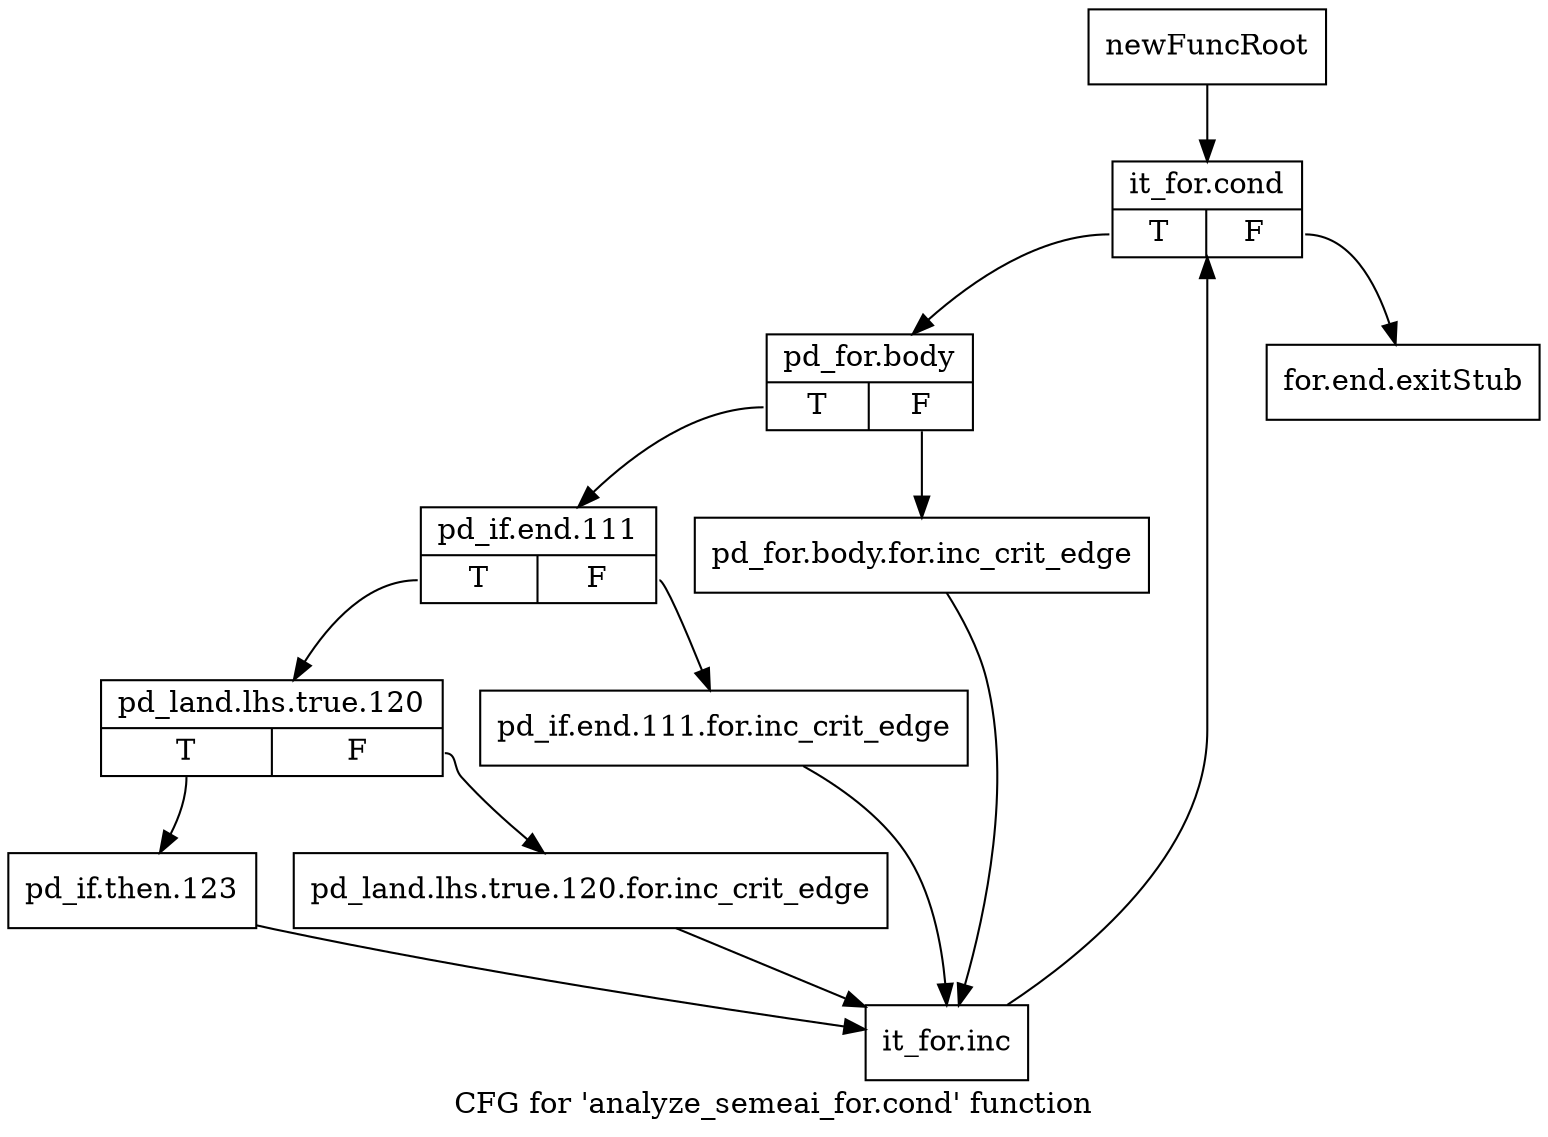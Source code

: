 digraph "CFG for 'analyze_semeai_for.cond' function" {
	label="CFG for 'analyze_semeai_for.cond' function";

	Node0x4549450 [shape=record,label="{newFuncRoot}"];
	Node0x4549450 -> Node0x45494f0;
	Node0x45494a0 [shape=record,label="{for.end.exitStub}"];
	Node0x45494f0 [shape=record,label="{it_for.cond|{<s0>T|<s1>F}}"];
	Node0x45494f0:s0 -> Node0x4549540;
	Node0x45494f0:s1 -> Node0x45494a0;
	Node0x4549540 [shape=record,label="{pd_for.body|{<s0>T|<s1>F}}"];
	Node0x4549540:s0 -> Node0x45495e0;
	Node0x4549540:s1 -> Node0x4549590;
	Node0x4549590 [shape=record,label="{pd_for.body.for.inc_crit_edge}"];
	Node0x4549590 -> Node0x4549770;
	Node0x45495e0 [shape=record,label="{pd_if.end.111|{<s0>T|<s1>F}}"];
	Node0x45495e0:s0 -> Node0x4549680;
	Node0x45495e0:s1 -> Node0x4549630;
	Node0x4549630 [shape=record,label="{pd_if.end.111.for.inc_crit_edge}"];
	Node0x4549630 -> Node0x4549770;
	Node0x4549680 [shape=record,label="{pd_land.lhs.true.120|{<s0>T|<s1>F}}"];
	Node0x4549680:s0 -> Node0x4549720;
	Node0x4549680:s1 -> Node0x45496d0;
	Node0x45496d0 [shape=record,label="{pd_land.lhs.true.120.for.inc_crit_edge}"];
	Node0x45496d0 -> Node0x4549770;
	Node0x4549720 [shape=record,label="{pd_if.then.123}"];
	Node0x4549720 -> Node0x4549770;
	Node0x4549770 [shape=record,label="{it_for.inc}"];
	Node0x4549770 -> Node0x45494f0;
}

